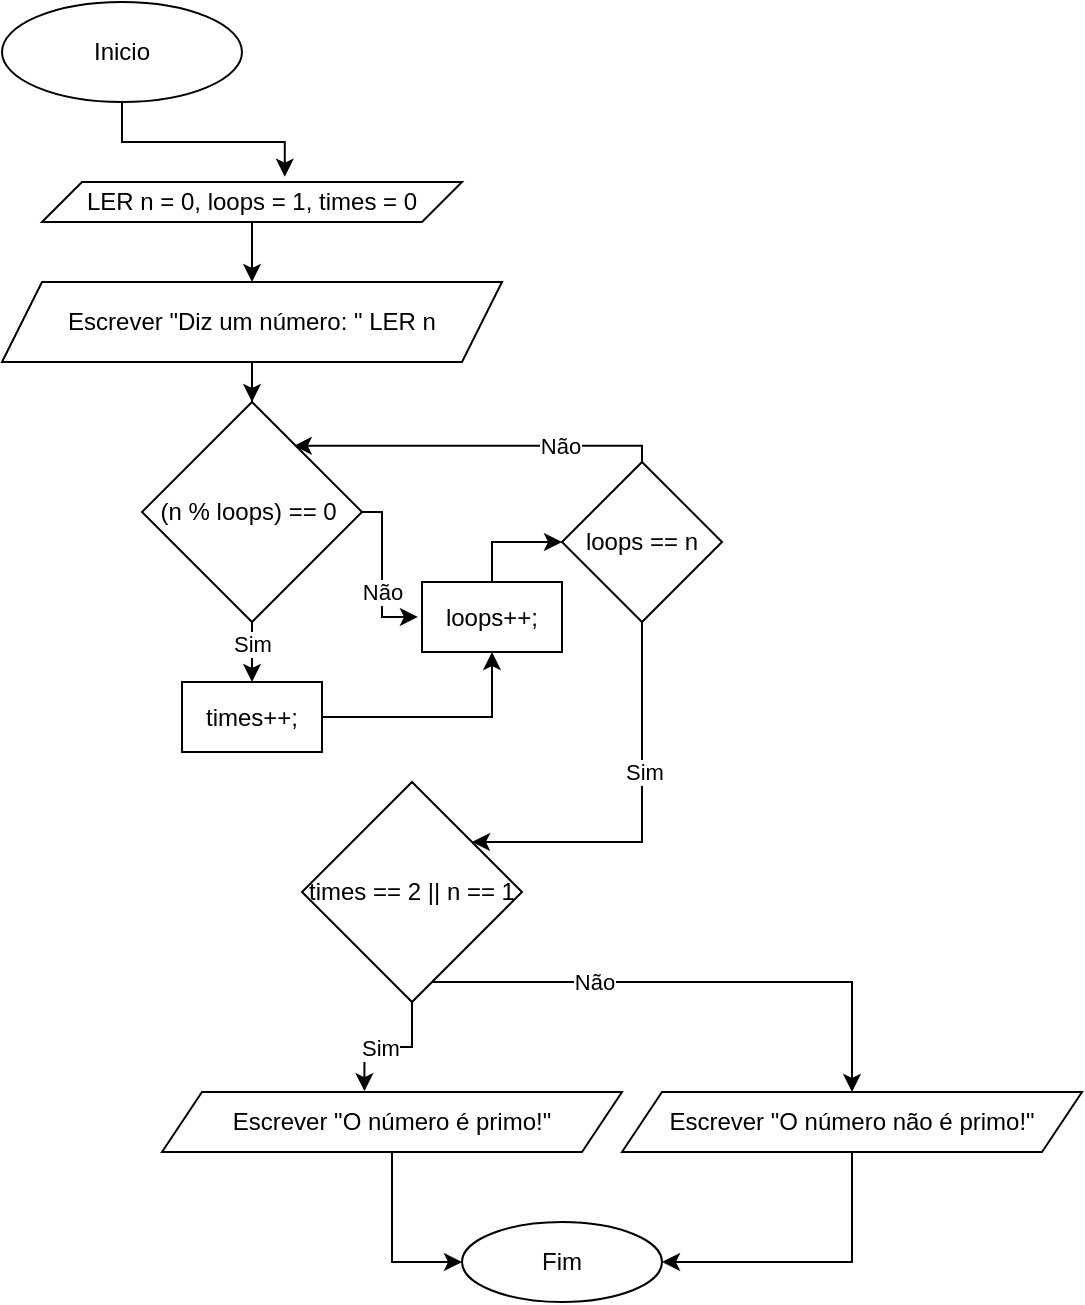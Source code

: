 <mxfile version="28.2.5">
  <diagram name="Página-1" id="olrcjDURVL66J1qGhEUe">
    <mxGraphModel dx="273" dy="151" grid="1" gridSize="10" guides="1" tooltips="1" connect="1" arrows="1" fold="1" page="1" pageScale="1" pageWidth="827" pageHeight="1169" math="0" shadow="0">
      <root>
        <mxCell id="0" />
        <mxCell id="1" parent="0" />
        <mxCell id="XpkNySku3FsEZSMsl5XR-1" value="Inicio" style="ellipse;whiteSpace=wrap;html=1;" vertex="1" parent="1">
          <mxGeometry x="10" y="10" width="120" height="50" as="geometry" />
        </mxCell>
        <mxCell id="XpkNySku3FsEZSMsl5XR-8" style="edgeStyle=orthogonalEdgeStyle;rounded=0;orthogonalLoop=1;jettySize=auto;html=1;entryX=0.5;entryY=0;entryDx=0;entryDy=0;" edge="1" parent="1" source="XpkNySku3FsEZSMsl5XR-2" target="XpkNySku3FsEZSMsl5XR-7">
          <mxGeometry relative="1" as="geometry" />
        </mxCell>
        <mxCell id="XpkNySku3FsEZSMsl5XR-2" value="Escrever &quot;Diz um número: &quot; LER n" style="shape=parallelogram;perimeter=parallelogramPerimeter;whiteSpace=wrap;html=1;fixedSize=1;" vertex="1" parent="1">
          <mxGeometry x="10" y="150" width="250" height="40" as="geometry" />
        </mxCell>
        <mxCell id="XpkNySku3FsEZSMsl5XR-5" style="edgeStyle=orthogonalEdgeStyle;rounded=0;orthogonalLoop=1;jettySize=auto;html=1;entryX=0.5;entryY=0;entryDx=0;entryDy=0;" edge="1" parent="1" source="XpkNySku3FsEZSMsl5XR-3" target="XpkNySku3FsEZSMsl5XR-2">
          <mxGeometry relative="1" as="geometry" />
        </mxCell>
        <mxCell id="XpkNySku3FsEZSMsl5XR-3" value="LER n = 0, loops = 1, times = 0" style="shape=parallelogram;perimeter=parallelogramPerimeter;whiteSpace=wrap;html=1;fixedSize=1;" vertex="1" parent="1">
          <mxGeometry x="30" y="100" width="210" height="20" as="geometry" />
        </mxCell>
        <mxCell id="XpkNySku3FsEZSMsl5XR-4" style="edgeStyle=orthogonalEdgeStyle;rounded=0;orthogonalLoop=1;jettySize=auto;html=1;entryX=0.578;entryY=-0.133;entryDx=0;entryDy=0;entryPerimeter=0;" edge="1" parent="1" source="XpkNySku3FsEZSMsl5XR-1" target="XpkNySku3FsEZSMsl5XR-3">
          <mxGeometry relative="1" as="geometry" />
        </mxCell>
        <mxCell id="XpkNySku3FsEZSMsl5XR-21" style="edgeStyle=orthogonalEdgeStyle;rounded=0;orthogonalLoop=1;jettySize=auto;html=1;entryX=0.5;entryY=0;entryDx=0;entryDy=0;" edge="1" parent="1" source="XpkNySku3FsEZSMsl5XR-7" target="XpkNySku3FsEZSMsl5XR-13">
          <mxGeometry relative="1" as="geometry" />
        </mxCell>
        <mxCell id="XpkNySku3FsEZSMsl5XR-22" value="Sim" style="edgeLabel;html=1;align=center;verticalAlign=middle;resizable=0;points=[];" vertex="1" connectable="0" parent="XpkNySku3FsEZSMsl5XR-21">
          <mxGeometry x="0.214" relative="1" as="geometry">
            <mxPoint as="offset" />
          </mxGeometry>
        </mxCell>
        <mxCell id="XpkNySku3FsEZSMsl5XR-7" value="(n % loops) == 0&amp;nbsp;" style="rhombus;whiteSpace=wrap;html=1;" vertex="1" parent="1">
          <mxGeometry x="80" y="210" width="110" height="110" as="geometry" />
        </mxCell>
        <mxCell id="XpkNySku3FsEZSMsl5XR-38" style="edgeStyle=orthogonalEdgeStyle;rounded=0;orthogonalLoop=1;jettySize=auto;html=1;entryX=0;entryY=0.5;entryDx=0;entryDy=0;" edge="1" parent="1" source="XpkNySku3FsEZSMsl5XR-9" target="XpkNySku3FsEZSMsl5XR-37">
          <mxGeometry relative="1" as="geometry" />
        </mxCell>
        <mxCell id="XpkNySku3FsEZSMsl5XR-9" value="Escrever &quot;O número é primo!&quot;" style="shape=parallelogram;perimeter=parallelogramPerimeter;whiteSpace=wrap;html=1;fixedSize=1;" vertex="1" parent="1">
          <mxGeometry x="90" y="555" width="230" height="30" as="geometry" />
        </mxCell>
        <mxCell id="XpkNySku3FsEZSMsl5XR-43" style="edgeStyle=orthogonalEdgeStyle;rounded=0;orthogonalLoop=1;jettySize=auto;html=1;entryX=0.5;entryY=1;entryDx=0;entryDy=0;" edge="1" parent="1" source="XpkNySku3FsEZSMsl5XR-13" target="XpkNySku3FsEZSMsl5XR-40">
          <mxGeometry relative="1" as="geometry" />
        </mxCell>
        <mxCell id="XpkNySku3FsEZSMsl5XR-13" value="times++;" style="rounded=0;whiteSpace=wrap;html=1;" vertex="1" parent="1">
          <mxGeometry x="100" y="350" width="70" height="35" as="geometry" />
        </mxCell>
        <mxCell id="XpkNySku3FsEZSMsl5XR-30" style="edgeStyle=orthogonalEdgeStyle;rounded=0;orthogonalLoop=1;jettySize=auto;html=1;" edge="1" parent="1" source="XpkNySku3FsEZSMsl5XR-18" target="XpkNySku3FsEZSMsl5XR-28">
          <mxGeometry relative="1" as="geometry">
            <Array as="points">
              <mxPoint x="330" y="430" />
            </Array>
          </mxGeometry>
        </mxCell>
        <mxCell id="XpkNySku3FsEZSMsl5XR-31" value="Sim" style="edgeLabel;html=1;align=center;verticalAlign=middle;resizable=0;points=[];" vertex="1" connectable="0" parent="XpkNySku3FsEZSMsl5XR-30">
          <mxGeometry x="-0.233" y="1" relative="1" as="geometry">
            <mxPoint as="offset" />
          </mxGeometry>
        </mxCell>
        <mxCell id="XpkNySku3FsEZSMsl5XR-18" value="loops == n" style="rhombus;whiteSpace=wrap;html=1;" vertex="1" parent="1">
          <mxGeometry x="290" y="240" width="80" height="80" as="geometry" />
        </mxCell>
        <mxCell id="XpkNySku3FsEZSMsl5XR-26" style="edgeStyle=orthogonalEdgeStyle;rounded=0;orthogonalLoop=1;jettySize=auto;html=1;entryX=0.69;entryY=0.199;entryDx=0;entryDy=0;entryPerimeter=0;exitX=0.5;exitY=0;exitDx=0;exitDy=0;" edge="1" parent="1" source="XpkNySku3FsEZSMsl5XR-18" target="XpkNySku3FsEZSMsl5XR-7">
          <mxGeometry relative="1" as="geometry">
            <Array as="points">
              <mxPoint x="330" y="232" />
            </Array>
          </mxGeometry>
        </mxCell>
        <mxCell id="XpkNySku3FsEZSMsl5XR-27" value="Não" style="edgeLabel;html=1;align=center;verticalAlign=middle;resizable=0;points=[];" vertex="1" connectable="0" parent="XpkNySku3FsEZSMsl5XR-26">
          <mxGeometry x="-0.464" relative="1" as="geometry">
            <mxPoint as="offset" />
          </mxGeometry>
        </mxCell>
        <mxCell id="XpkNySku3FsEZSMsl5XR-35" style="edgeStyle=orthogonalEdgeStyle;rounded=0;orthogonalLoop=1;jettySize=auto;html=1;" edge="1" parent="1" source="XpkNySku3FsEZSMsl5XR-28" target="XpkNySku3FsEZSMsl5XR-34">
          <mxGeometry relative="1" as="geometry">
            <Array as="points">
              <mxPoint x="435" y="500" />
            </Array>
          </mxGeometry>
        </mxCell>
        <mxCell id="XpkNySku3FsEZSMsl5XR-36" value="Não" style="edgeLabel;html=1;align=center;verticalAlign=middle;resizable=0;points=[];" vertex="1" connectable="0" parent="XpkNySku3FsEZSMsl5XR-35">
          <mxGeometry x="-0.389" relative="1" as="geometry">
            <mxPoint as="offset" />
          </mxGeometry>
        </mxCell>
        <mxCell id="XpkNySku3FsEZSMsl5XR-28" value="times == 2 || n == 1" style="rhombus;whiteSpace=wrap;html=1;" vertex="1" parent="1">
          <mxGeometry x="160" y="400" width="110" height="110" as="geometry" />
        </mxCell>
        <mxCell id="XpkNySku3FsEZSMsl5XR-32" style="edgeStyle=orthogonalEdgeStyle;rounded=0;orthogonalLoop=1;jettySize=auto;html=1;entryX=0.44;entryY=-0.014;entryDx=0;entryDy=0;entryPerimeter=0;" edge="1" parent="1" source="XpkNySku3FsEZSMsl5XR-28" target="XpkNySku3FsEZSMsl5XR-9">
          <mxGeometry relative="1" as="geometry" />
        </mxCell>
        <mxCell id="XpkNySku3FsEZSMsl5XR-33" value="Sim" style="edgeLabel;html=1;align=center;verticalAlign=middle;resizable=0;points=[];" vertex="1" connectable="0" parent="XpkNySku3FsEZSMsl5XR-32">
          <mxGeometry x="0.143" relative="1" as="geometry">
            <mxPoint as="offset" />
          </mxGeometry>
        </mxCell>
        <mxCell id="XpkNySku3FsEZSMsl5XR-39" style="edgeStyle=orthogonalEdgeStyle;rounded=0;orthogonalLoop=1;jettySize=auto;html=1;entryX=1;entryY=0.5;entryDx=0;entryDy=0;" edge="1" parent="1" source="XpkNySku3FsEZSMsl5XR-34" target="XpkNySku3FsEZSMsl5XR-37">
          <mxGeometry relative="1" as="geometry" />
        </mxCell>
        <mxCell id="XpkNySku3FsEZSMsl5XR-34" value="Escrever &quot;O número não é primo!&quot;" style="shape=parallelogram;perimeter=parallelogramPerimeter;whiteSpace=wrap;html=1;fixedSize=1;" vertex="1" parent="1">
          <mxGeometry x="320" y="555" width="230" height="30" as="geometry" />
        </mxCell>
        <mxCell id="XpkNySku3FsEZSMsl5XR-37" value="Fim" style="ellipse;whiteSpace=wrap;html=1;" vertex="1" parent="1">
          <mxGeometry x="240" y="620" width="100" height="40" as="geometry" />
        </mxCell>
        <mxCell id="XpkNySku3FsEZSMsl5XR-45" style="edgeStyle=orthogonalEdgeStyle;rounded=0;orthogonalLoop=1;jettySize=auto;html=1;entryX=0;entryY=0.5;entryDx=0;entryDy=0;" edge="1" parent="1" source="XpkNySku3FsEZSMsl5XR-40" target="XpkNySku3FsEZSMsl5XR-18">
          <mxGeometry relative="1" as="geometry" />
        </mxCell>
        <mxCell id="XpkNySku3FsEZSMsl5XR-40" value="loops++;" style="rounded=0;whiteSpace=wrap;html=1;" vertex="1" parent="1">
          <mxGeometry x="220" y="300" width="70" height="35" as="geometry" />
        </mxCell>
        <mxCell id="XpkNySku3FsEZSMsl5XR-41" style="edgeStyle=orthogonalEdgeStyle;rounded=0;orthogonalLoop=1;jettySize=auto;html=1;entryX=-0.029;entryY=0.499;entryDx=0;entryDy=0;entryPerimeter=0;" edge="1" parent="1" source="XpkNySku3FsEZSMsl5XR-7" target="XpkNySku3FsEZSMsl5XR-40">
          <mxGeometry relative="1" as="geometry">
            <Array as="points">
              <mxPoint x="200" y="265" />
              <mxPoint x="200" y="317" />
            </Array>
          </mxGeometry>
        </mxCell>
        <mxCell id="XpkNySku3FsEZSMsl5XR-42" value="Não" style="edgeLabel;html=1;align=center;verticalAlign=middle;resizable=0;points=[];" vertex="1" connectable="0" parent="XpkNySku3FsEZSMsl5XR-41">
          <mxGeometry x="0.232" relative="1" as="geometry">
            <mxPoint as="offset" />
          </mxGeometry>
        </mxCell>
      </root>
    </mxGraphModel>
  </diagram>
</mxfile>
